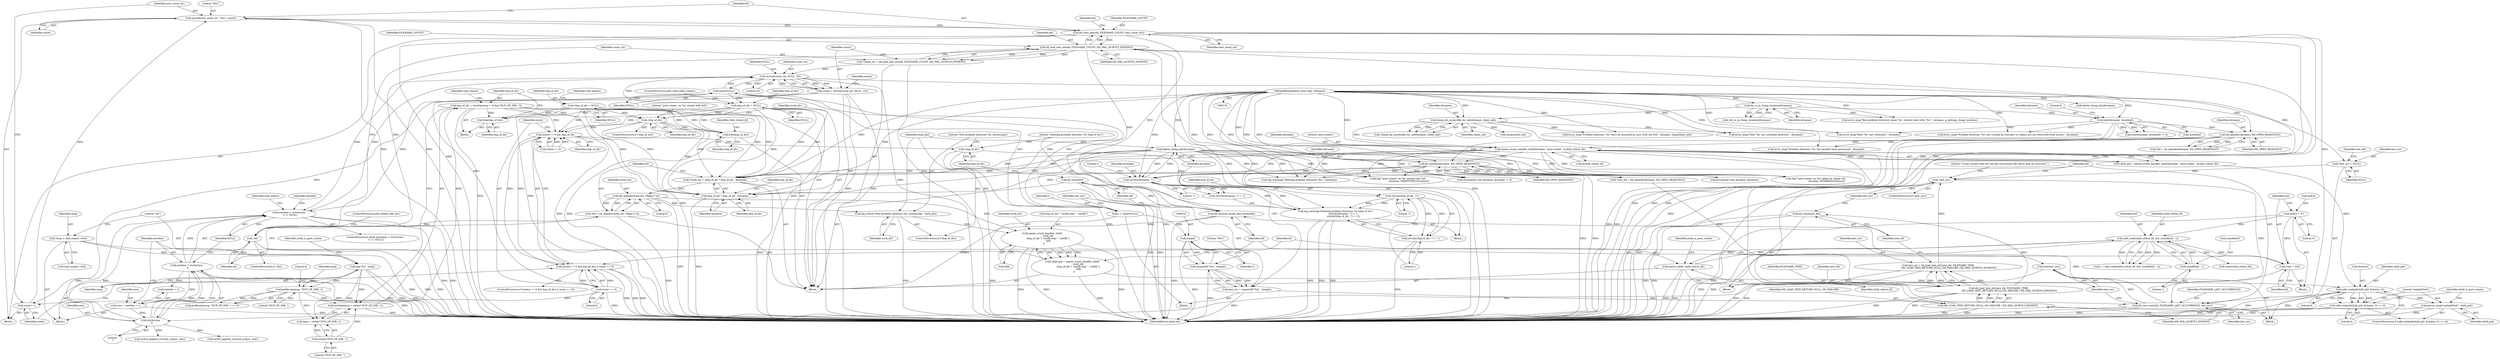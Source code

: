 digraph "0_abrt_8939398b82006ba1fec4ed491339fc075f43fc7c_0@API" {
"1000459" [label="(Call,sprintf(new_count_str, \"%lu\", count))"];
"1000463" [label="(Call,dd_save_text(dd, FILENAME_COUNT, new_count_str))"];
"1000434" [label="(Call,dd_load_text_ext(dd, FILENAME_COUNT, DD_FAIL_QUIETLY_ENOENT))"];
"1000428" [label="(Call,!dd)"];
"1000422" [label="(Call,*dd = dd_opendir(work_dir, /*flags:*/ 0))"];
"1000424" [label="(Call,dd_opendir(work_dir, /*flags:*/ 0))"];
"1000415" [label="(Call,*work_dir = (dup_of_dir ? dup_of_dir : dirname))"];
"1000574" [label="(Call,dup_of_dir = NULL)"];
"1000441" [label="(Call,strtoul(count_str, NULL, 10))"];
"1000432" [label="(Call,*count_str = dd_load_text_ext(dd, FILENAME_COUNT, DD_FAIL_QUIETLY_ENOENT))"];
"1000318" [label="(Call,(newline = strchr(raw, '\n')) != NULL)"];
"1000319" [label="(Call,newline = strchr(raw, '\n'))"];
"1000321" [label="(Call,strchr(raw, '\n'))"];
"1000313" [label="(Call,*raw = buf)"];
"1000295" [label="(Call,safe_read(child_stdout_fd, buf, sizeof(buf) - 1))"];
"1000564" [label="(Call,xmove_fd(fd, child_stdout_fd))"];
"1000307" [label="(Call,buf[r] = '\0')"];
"1000298" [label="(Call,sizeof(buf) - 1)"];
"1000362" [label="(Call,raw = newline + 1)"];
"1000512" [label="(Call,time(NULL))"];
"1000274" [label="(Call,*dup_of_dir = NULL)"];
"1000405" [label="(Call,!dup_of_dir)"];
"1000353" [label="(Call,dup_of_dir = xstrdup(msg + strlen(\"DUP_OF_DIR: \")))"];
"1000355" [label="(Call,xstrdup(msg + strlen(\"DUP_OF_DIR: \")))"];
"1000346" [label="(Call,prefixcmp(msg, \"DUP_OF_DIR: \"))"];
"1000339" [label="(Call,log(\"%s\", msg))"];
"1000334" [label="(Call,*msg = cmd_output->buf)"];
"1000358" [label="(Call,strlen(\"DUP_OF_DIR: \"))"];
"1000268" [label="(Call,spawn_event_handler_child(dirname, \"post-create\", &child_stdout_fd))"];
"1000219" [label="(Call,dd_opendir(dirname, DD_OPEN_READONLY))"];
"1000154" [label="(Call,lstat(dirname, &statbuf))"];
"1000138" [label="(Call,dir_is_in_dump_location(dirname))"];
"1000134" [label="(MethodParameterIn,const char *dirname)"];
"1000242" [label="(Call,dump_dir_accessible_by_uid(dirname, client_uid))"];
"1000479" [label="(Call,dd_opendir(dirname, DD_OPEN_READONLY))"];
"1000551" [label="(Call,delete_dump_dir(dirname))"];
"1000542" [label="(Call,strrchr(dirname, '/'))"];
"1000494" [label="(Call,DD_LOAD_TEXT_RETURN_NULL_ON_FAILURE | DD_FAIL_QUIETLY_ENOENT)"];
"1000459" [label="(Call,sprintf(new_count_str, \"%lu\", count))"];
"1000456" [label="(Call,count++)"];
"1000439" [label="(Call,count = strtoul(count_str, NULL, 10))"];
"1000452" [label="(Call,count == 0)"];
"1000446" [label="(Call,(status != 0 && dup_of_dir) || count == 0)"];
"1000483" [label="(Call,*last_ocr = NULL)"];
"1000504" [label="(Call,!last_ocr)"];
"1000521" [label="(Call,dd_save_text(dd, FILENAME_LAST_OCCURRENCE, last_ocr))"];
"1000525" [label="(Call,free(last_ocr))"];
"1000527" [label="(Call,dd_sanitize_mode_and_owner(dd))"];
"1000529" [label="(Call,dd_close(dd))"];
"1000510" [label="(Call,t = time(NULL))"];
"1000518" [label="(Call,(long)t)"];
"1000516" [label="(Call,xasprintf(\"%lu\", (long)t))"];
"1000514" [label="(Call,last_ocr = xasprintf(\"%lu\", (long)t))"];
"1000351" [label="(Call,free(dup_of_dir))"];
"1000534" [label="(Call,log_notice(\"New problem directory %s, processing\", work_dir))"];
"1000556" [label="(Call,spawn_event_handler_child(\n                work_dir,\n                (dup_of_dir ? \"notify-dup\" : \"notify\"),\n                &fd\n    ))"];
"1000554" [label="(Call,child_pid = spawn_event_handler_child(\n                work_dir,\n                (dup_of_dir ? \"notify-dup\" : \"notify\"),\n                &fd\n    ))"];
"1000376" [label="(Call,safe_waitpid(child_pid, &status, 0))"];
"1000375" [label="(Call,safe_waitpid(child_pid, &status, 0) <= 0)"];
"1000382" [label="(Call,perror_msg(\"waitpid(%d)\", child_pid))"];
"1000417" [label="(Call,dup_of_dir ? dup_of_dir : dirname)"];
"1000447" [label="(Call,status != 0 && dup_of_dir)"];
"1000532" [label="(Call,!dup_of_dir)"];
"1000547" [label="(Call,strrchr(dup_of_dir, '/'))"];
"1000539" [label="(Call,log_warning(\"Deleting problem directory %s (dup of %s)\",\n                    strrchr(dirname, '/') + 1,\n                    strrchr(dup_of_dir, '/') + 1))"];
"1000546" [label="(Call,strrchr(dup_of_dir, '/') + 1)"];
"1000587" [label="(Call,free(dup_of_dir))"];
"1000491" [label="(Call,dd_load_text_ext(new_dd, FILENAME_TIME,\n                            DD_LOAD_TEXT_RETURN_NULL_ON_FAILURE | DD_FAIL_QUIETLY_ENOENT))"];
"1000489" [label="(Call,last_ocr = dd_load_text_ext(new_dd, FILENAME_TIME,\n                            DD_LOAD_TEXT_RETURN_NULL_ON_FAILURE | DD_FAIL_QUIETLY_ENOENT))"];
"1000497" [label="(Call,dd_close(new_dd))"];
"1000440" [label="(Identifier,count)"];
"1000429" [label="(Identifier,dd)"];
"1000471" [label="(Identifier,dd)"];
"1000445" [label="(ControlStructure,if ((status != 0 && dup_of_dir) || count == 0))"];
"1000347" [label="(Identifier,msg)"];
"1000437" [label="(Identifier,DD_FAIL_QUIETLY_ENOENT)"];
"1000447" [label="(Call,status != 0 && dup_of_dir)"];
"1000349" [label="(Literal,0)"];
"1000323" [label="(Literal,'\n')"];
"1000514" [label="(Call,last_ocr = xasprintf(\"%lu\", (long)t))"];
"1000311" [label="(Literal,'\0')"];
"1000558" [label="(Call,dup_of_dir ? \"notify-dup\" : \"notify\")"];
"1000419" [label="(Identifier,dup_of_dir)"];
"1000564" [label="(Call,xmove_fd(fd, child_stdout_fd))"];
"1000495" [label="(Identifier,DD_LOAD_TEXT_RETURN_NULL_ON_FAILURE)"];
"1000452" [label="(Call,count == 0)"];
"1000435" [label="(Identifier,dd)"];
"1000530" [label="(Identifier,dd)"];
"1000531" [label="(ControlStructure,if (!dup_of_dir))"];
"1000464" [label="(Identifier,dd)"];
"1000510" [label="(Call,t = time(NULL))"];
"1000155" [label="(Identifier,dirname)"];
"1000550" [label="(Literal,1)"];
"1000417" [label="(Call,dup_of_dir ? dup_of_dir : dirname)"];
"1000453" [label="(Identifier,count)"];
"1000577" [label="(ControlStructure,goto read_child_output;)"];
"1000295" [label="(Call,safe_read(child_stdout_fd, buf, sizeof(buf) - 1))"];
"1000404" [label="(ControlStructure,if (!dup_of_dir))"];
"1000513" [label="(Identifier,NULL)"];
"1000354" [label="(Identifier,dup_of_dir)"];
"1000138" [label="(Call,dir_is_in_dump_location(dirname))"];
"1000423" [label="(Identifier,dd)"];
"1000442" [label="(Identifier,count_str)"];
"1000590" [label="(Identifier,child_stdout_fd)"];
"1000271" [label="(Call,&child_stdout_fd)"];
"1000433" [label="(Identifier,count_str)"];
"1000528" [label="(Identifier,dd)"];
"1000351" [label="(Call,free(dup_of_dir))"];
"1000444" [label="(Literal,10)"];
"1000336" [label="(Call,cmd_output->buf)"];
"1000335" [label="(Identifier,msg)"];
"1000533" [label="(Identifier,dup_of_dir)"];
"1000588" [label="(Identifier,dup_of_dir)"];
"1000221" [label="(Identifier,DD_OPEN_READONLY)"];
"1000296" [label="(Identifier,child_stdout_fd)"];
"1000489" [label="(Call,last_ocr = dd_load_text_ext(new_dd, FILENAME_TIME,\n                            DD_LOAD_TEXT_RETURN_NULL_ON_FAILURE | DD_FAIL_QUIETLY_ENOENT))"];
"1000522" [label="(Identifier,dd)"];
"1000529" [label="(Call,dd_close(dd))"];
"1000593" [label="(MethodReturn,static int)"];
"1000345" [label="(Call,prefixcmp(msg, \"DUP_OF_DIR: \") == 0)"];
"1000565" [label="(Identifier,fd)"];
"1000268" [label="(Call,spawn_event_handler_child(dirname, \"post-create\", &child_stdout_fd))"];
"1000383" [label="(Literal,\"waitpid(%d)\")"];
"1000363" [label="(Identifier,raw)"];
"1000353" [label="(Call,dup_of_dir = xstrdup(msg + strlen(\"DUP_OF_DIR: \")))"];
"1000462" [label="(Identifier,count)"];
"1000524" [label="(Identifier,last_ocr)"];
"1000574" [label="(Call,dup_of_dir = NULL)"];
"1000543" [label="(Identifier,dirname)"];
"1000339" [label="(Call,log(\"%s\", msg))"];
"1000217" [label="(Call,*dd = dd_opendir(dirname, DD_OPEN_READONLY))"];
"1000477" [label="(Call,*new_dd = dd_opendir(dirname, DD_OPEN_READONLY))"];
"1000475" [label="(Block,)"];
"1000532" [label="(Call,!dup_of_dir)"];
"1000546" [label="(Call,strrchr(dup_of_dir, '/') + 1)"];
"1000493" [label="(Identifier,FILENAME_TIME)"];
"1000430" [label="(ControlStructure,goto delete_bad_dir;)"];
"1000575" [label="(Identifier,dup_of_dir)"];
"1000314" [label="(Identifier,raw)"];
"1000153" [label="(Call,lstat(dirname, &statbuf) != 0)"];
"1000548" [label="(Identifier,dup_of_dir)"];
"1000330" [label="(Call,strbuf_append_str(cmd_output, raw))"];
"1000425" [label="(Identifier,work_dir)"];
"1000211" [label="(Call,error_msg(\"Problem directory '%s' isn't owned by root:abrt or others are not restricted from access\", dirname))"];
"1000460" [label="(Identifier,new_count_str)"];
"1000378" [label="(Call,&status)"];
"1000299" [label="(Call,sizeof(buf))"];
"1000135" [label="(Block,)"];
"1000505" [label="(Identifier,last_ocr)"];
"1000525" [label="(Call,free(last_ocr))"];
"1000355" [label="(Call,xstrdup(msg + strlen(\"DUP_OF_DIR: \")))"];
"1000427" [label="(ControlStructure,if (!dd))"];
"1000555" [label="(Identifier,child_pid)"];
"1000468" [label="(Call,strcmp(dd->dd_dirname, dirname) != 0)"];
"1000521" [label="(Call,dd_save_text(dd, FILENAME_LAST_OCCURRENCE, last_ocr))"];
"1000520" [label="(Identifier,t)"];
"1000556" [label="(Call,spawn_event_handler_child(\n                work_dir,\n                (dup_of_dir ? \"notify-dup\" : \"notify\"),\n                &fd\n    ))"];
"1000328" [label="(Identifier,newline)"];
"1000251" [label="(Call,error_msg(\"Path '%s' isn't problem directory\", dirname))"];
"1000382" [label="(Call,perror_msg(\"waitpid(%d)\", child_pid))"];
"1000307" [label="(Call,buf[r] = '\0')"];
"1000448" [label="(Call,status != 0)"];
"1000568" [label="(Identifier,child_is_post_create)"];
"1000516" [label="(Call,xasprintf(\"%lu\", (long)t))"];
"1000527" [label="(Call,dd_sanitize_mode_and_owner(dd))"];
"1000298" [label="(Call,sizeof(buf) - 1)"];
"1000243" [label="(Identifier,dirname)"];
"1000538" [label="(Block,)"];
"1000242" [label="(Call,dump_dir_accessible_by_uid(dirname, client_uid))"];
"1000409" [label="(Literal,\"'post-create' on '%s' exited with %d\")"];
"1000547" [label="(Call,strrchr(dup_of_dir, '/'))"];
"1000334" [label="(Call,*msg = cmd_output->buf)"];
"1000158" [label="(Literal,0)"];
"1000545" [label="(Literal,1)"];
"1000526" [label="(Identifier,last_ocr)"];
"1000348" [label="(Literal,\"DUP_OF_DIR: \")"];
"1000137" [label="(Call,!dir_is_in_dump_location(dirname))"];
"1000317" [label="(ControlStructure,while ((newline = strchr(raw, '\n')) != NULL))"];
"1000485" [label="(Identifier,NULL)"];
"1000469" [label="(Call,strcmp(dd->dd_dirname, dirname))"];
"1000301" [label="(Literal,1)"];
"1000490" [label="(Identifier,last_ocr)"];
"1000364" [label="(Call,newline + 1)"];
"1000557" [label="(Identifier,work_dir)"];
"1000368" [label="(Identifier,cmd_output)"];
"1000362" [label="(Call,raw = newline + 1)"];
"1000165" [label="(Call,error_msg(\"Path '%s' isn't directory\", dirname))"];
"1000496" [label="(Identifier,DD_FAIL_QUIETLY_ENOENT)"];
"1000483" [label="(Call,*last_ocr = NULL)"];
"1000536" [label="(Identifier,work_dir)"];
"1000367" [label="(Call,strbuf_append_str(cmd_output, raw))"];
"1000398" [label="(Call,log(\"'post-create' on '%s' killed by signal %d\",\n                            dirname, WTERMSIG(status)))"];
"1000377" [label="(Identifier,child_pid)"];
"1000270" [label="(Literal,\"post-create\")"];
"1000540" [label="(Literal,\"Deleting problem directory %s (dup of %s)\")"];
"1000492" [label="(Identifier,new_dd)"];
"1000134" [label="(MethodParameterIn,const char *dirname)"];
"1000535" [label="(Literal,\"New problem directory %s, processing\")"];
"1000512" [label="(Call,time(NULL))"];
"1000465" [label="(Identifier,FILENAME_COUNT)"];
"1000497" [label="(Call,dd_close(new_dd))"];
"1000244" [label="(Identifier,client_uid)"];
"1000375" [label="(Call,safe_waitpid(child_pid, &status, 0) <= 0)"];
"1000376" [label="(Call,safe_waitpid(child_pid, &status, 0))"];
"1000589" [label="(Call,close(child_stdout_fd))"];
"1000420" [label="(Identifier,dirname)"];
"1000498" [label="(Identifier,new_dd)"];
"1000484" [label="(Identifier,last_ocr)"];
"1000219" [label="(Call,dd_opendir(dirname, DD_OPEN_READONLY))"];
"1000293" [label="(Call,r = safe_read(child_stdout_fd, buf, sizeof(buf) - 1))"];
"1000549" [label="(Literal,'/')"];
"1000504" [label="(Call,!last_ocr)"];
"1000506" [label="(Block,)"];
"1000454" [label="(Literal,0)"];
"1000387" [label="(Identifier,child_is_post_create)"];
"1000256" [label="(Call,error_msg(\"Problem directory '%s' can't be accessed by user with uid %ld\", dirname, (long)client_uid))"];
"1000259" [label="(Call,(long)client_uid)"];
"1000384" [label="(Identifier,child_pid)"];
"1000141" [label="(Call,error_msg(\"Bad problem directory name '%s', should start with: '%s'\", dirname, g_settings_dump_location))"];
"1000318" [label="(Call,(newline = strchr(raw, '\n')) != NULL)"];
"1000241" [label="(Call,!dump_dir_accessible_by_uid(dirname, client_uid))"];
"1000279" [label="(Identifier,cmd_output)"];
"1000461" [label="(Literal,\"%lu\")"];
"1000415" [label="(Call,*work_dir = (dup_of_dir ? dup_of_dir : dirname))"];
"1000443" [label="(Identifier,NULL)"];
"1000321" [label="(Call,strchr(raw, '\n'))"];
"1000220" [label="(Identifier,dirname)"];
"1000582" [label="(Call,delete_dump_dir(dirname))"];
"1000322" [label="(Identifier,raw)"];
"1000539" [label="(Call,log_warning(\"Deleting problem directory %s (dup of %s)\",\n                    strrchr(dirname, '/') + 1,\n                    strrchr(dup_of_dir, '/') + 1))"];
"1000446" [label="(Call,(status != 0 && dup_of_dir) || count == 0)"];
"1000234" [label="(Call,error_msg(\"Problem directory '%s' has already been processed\", dirname))"];
"1000491" [label="(Call,dd_load_text_ext(new_dd, FILENAME_TIME,\n                            DD_LOAD_TEXT_RETURN_NULL_ON_FAILURE | DD_FAIL_QUIETLY_ENOENT))"];
"1000479" [label="(Call,dd_opendir(dirname, DD_OPEN_READONLY))"];
"1000463" [label="(Call,dd_save_text(dd, FILENAME_COUNT, new_count_str))"];
"1000313" [label="(Call,*raw = buf)"];
"1000408" [label="(Call,log(\"'post-create' on '%s' exited with %d\",\n                            dirname, WEXITSTATUS(status)))"];
"1000315" [label="(Identifier,buf)"];
"1000325" [label="(Block,)"];
"1000416" [label="(Identifier,work_dir)"];
"1000487" [label="(Identifier,new_dd)"];
"1000508" [label="(Literal,\"Using current time for the last occurrence file which may be incorrect.\")"];
"1000405" [label="(Call,!dup_of_dir)"];
"1000426" [label="(Literal,0)"];
"1000441" [label="(Call,strtoul(count_str, NULL, 10))"];
"1000523" [label="(Identifier,FILENAME_LAST_OCCURRENCE)"];
"1000287" [label="(Block,)"];
"1000466" [label="(Identifier,new_count_str)"];
"1000436" [label="(Identifier,FILENAME_COUNT)"];
"1000324" [label="(Identifier,NULL)"];
"1000380" [label="(Literal,0)"];
"1000308" [label="(Call,buf[r])"];
"1000451" [label="(Identifier,dup_of_dir)"];
"1000449" [label="(Identifier,status)"];
"1000269" [label="(Identifier,dirname)"];
"1000381" [label="(Literal,0)"];
"1000358" [label="(Call,strlen(\"DUP_OF_DIR: \"))"];
"1000356" [label="(Call,msg + strlen(\"DUP_OF_DIR: \"))"];
"1000432" [label="(Call,*count_str = dd_load_text_ext(dd, FILENAME_COUNT, DD_FAIL_QUIETLY_ENOENT))"];
"1000374" [label="(ControlStructure,if (safe_waitpid(child_pid, &status, 0) <= 0))"];
"1000276" [label="(Identifier,NULL)"];
"1000406" [label="(Identifier,dup_of_dir)"];
"1000459" [label="(Call,sprintf(new_count_str, \"%lu\", count))"];
"1000554" [label="(Call,child_pid = spawn_event_handler_child(\n                work_dir,\n                (dup_of_dir ? \"notify-dup\" : \"notify\"),\n                &fd\n    ))"];
"1000517" [label="(Literal,\"%lu\")"];
"1000541" [label="(Call,strrchr(dirname, '/') + 1)"];
"1000552" [label="(Identifier,dirname)"];
"1000274" [label="(Call,*dup_of_dir = NULL)"];
"1000480" [label="(Identifier,dirname)"];
"1000428" [label="(Call,!dd)"];
"1000542" [label="(Call,strrchr(dirname, '/'))"];
"1000154" [label="(Call,lstat(dirname, &statbuf))"];
"1000503" [label="(ControlStructure,if (!last_ocr))"];
"1000456" [label="(Call,count++)"];
"1000418" [label="(Identifier,dup_of_dir)"];
"1000455" [label="(Block,)"];
"1000515" [label="(Identifier,last_ocr)"];
"1000481" [label="(Identifier,DD_OPEN_READONLY)"];
"1000439" [label="(Call,count = strtoul(count_str, NULL, 10))"];
"1000341" [label="(Identifier,msg)"];
"1000340" [label="(Literal,\"%s\")"];
"1000518" [label="(Call,(long)t)"];
"1000350" [label="(Block,)"];
"1000457" [label="(Identifier,count)"];
"1000266" [label="(Call,child_pid = spawn_event_handler_child(dirname, \"post-create\", &child_stdout_fd))"];
"1000297" [label="(Identifier,buf)"];
"1000424" [label="(Call,dd_opendir(work_dir, /*flags:*/ 0))"];
"1000139" [label="(Identifier,dirname)"];
"1000534" [label="(Call,log_notice(\"New problem directory %s, processing\", work_dir))"];
"1000359" [label="(Literal,\"DUP_OF_DIR: \")"];
"1000576" [label="(Identifier,NULL)"];
"1000551" [label="(Call,delete_dump_dir(dirname))"];
"1000488" [label="(Block,)"];
"1000511" [label="(Identifier,t)"];
"1000422" [label="(Call,*dd = dd_opendir(work_dir, /*flags:*/ 0))"];
"1000319" [label="(Call,newline = strchr(raw, '\n'))"];
"1000352" [label="(Identifier,dup_of_dir)"];
"1000346" [label="(Call,prefixcmp(msg, \"DUP_OF_DIR: \"))"];
"1000494" [label="(Call,DD_LOAD_TEXT_RETURN_NULL_ON_FAILURE | DD_FAIL_QUIETLY_ENOENT)"];
"1000275" [label="(Identifier,dup_of_dir)"];
"1000361" [label="(Identifier,cmd_output)"];
"1000562" [label="(Call,&fd)"];
"1000566" [label="(Identifier,child_stdout_fd)"];
"1000587" [label="(Call,free(dup_of_dir))"];
"1000434" [label="(Call,dd_load_text_ext(dd, FILENAME_COUNT, DD_FAIL_QUIETLY_ENOENT))"];
"1000344" [label="(Identifier,child_is_post_create)"];
"1000320" [label="(Identifier,newline)"];
"1000156" [label="(Call,&statbuf)"];
"1000544" [label="(Literal,'/')"];
"1000579" [label="(Call,log_warning(\"Deleting problem directory '%s'\", dirname))"];
"1000459" -> "1000455"  [label="AST: "];
"1000459" -> "1000462"  [label="CFG: "];
"1000460" -> "1000459"  [label="AST: "];
"1000461" -> "1000459"  [label="AST: "];
"1000462" -> "1000459"  [label="AST: "];
"1000464" -> "1000459"  [label="CFG: "];
"1000459" -> "1000593"  [label="DDG: "];
"1000459" -> "1000593"  [label="DDG: "];
"1000463" -> "1000459"  [label="DDG: "];
"1000456" -> "1000459"  [label="DDG: "];
"1000459" -> "1000463"  [label="DDG: "];
"1000463" -> "1000455"  [label="AST: "];
"1000463" -> "1000466"  [label="CFG: "];
"1000464" -> "1000463"  [label="AST: "];
"1000465" -> "1000463"  [label="AST: "];
"1000466" -> "1000463"  [label="AST: "];
"1000471" -> "1000463"  [label="CFG: "];
"1000463" -> "1000593"  [label="DDG: "];
"1000463" -> "1000593"  [label="DDG: "];
"1000463" -> "1000593"  [label="DDG: "];
"1000463" -> "1000434"  [label="DDG: "];
"1000434" -> "1000463"  [label="DDG: "];
"1000434" -> "1000463"  [label="DDG: "];
"1000463" -> "1000521"  [label="DDG: "];
"1000463" -> "1000527"  [label="DDG: "];
"1000434" -> "1000432"  [label="AST: "];
"1000434" -> "1000437"  [label="CFG: "];
"1000435" -> "1000434"  [label="AST: "];
"1000436" -> "1000434"  [label="AST: "];
"1000437" -> "1000434"  [label="AST: "];
"1000432" -> "1000434"  [label="CFG: "];
"1000434" -> "1000593"  [label="DDG: "];
"1000434" -> "1000593"  [label="DDG: "];
"1000434" -> "1000432"  [label="DDG: "];
"1000434" -> "1000432"  [label="DDG: "];
"1000434" -> "1000432"  [label="DDG: "];
"1000428" -> "1000434"  [label="DDG: "];
"1000494" -> "1000434"  [label="DDG: "];
"1000434" -> "1000494"  [label="DDG: "];
"1000434" -> "1000527"  [label="DDG: "];
"1000428" -> "1000427"  [label="AST: "];
"1000428" -> "1000429"  [label="CFG: "];
"1000429" -> "1000428"  [label="AST: "];
"1000430" -> "1000428"  [label="CFG: "];
"1000433" -> "1000428"  [label="CFG: "];
"1000428" -> "1000593"  [label="DDG: "];
"1000428" -> "1000593"  [label="DDG: "];
"1000422" -> "1000428"  [label="DDG: "];
"1000422" -> "1000135"  [label="AST: "];
"1000422" -> "1000424"  [label="CFG: "];
"1000423" -> "1000422"  [label="AST: "];
"1000424" -> "1000422"  [label="AST: "];
"1000429" -> "1000422"  [label="CFG: "];
"1000422" -> "1000593"  [label="DDG: "];
"1000424" -> "1000422"  [label="DDG: "];
"1000424" -> "1000422"  [label="DDG: "];
"1000424" -> "1000426"  [label="CFG: "];
"1000425" -> "1000424"  [label="AST: "];
"1000426" -> "1000424"  [label="AST: "];
"1000424" -> "1000593"  [label="DDG: "];
"1000415" -> "1000424"  [label="DDG: "];
"1000424" -> "1000534"  [label="DDG: "];
"1000424" -> "1000556"  [label="DDG: "];
"1000415" -> "1000135"  [label="AST: "];
"1000415" -> "1000417"  [label="CFG: "];
"1000416" -> "1000415"  [label="AST: "];
"1000417" -> "1000415"  [label="AST: "];
"1000423" -> "1000415"  [label="CFG: "];
"1000415" -> "1000593"  [label="DDG: "];
"1000574" -> "1000415"  [label="DDG: "];
"1000274" -> "1000415"  [label="DDG: "];
"1000405" -> "1000415"  [label="DDG: "];
"1000353" -> "1000415"  [label="DDG: "];
"1000268" -> "1000415"  [label="DDG: "];
"1000479" -> "1000415"  [label="DDG: "];
"1000551" -> "1000415"  [label="DDG: "];
"1000134" -> "1000415"  [label="DDG: "];
"1000574" -> "1000135"  [label="AST: "];
"1000574" -> "1000576"  [label="CFG: "];
"1000575" -> "1000574"  [label="AST: "];
"1000576" -> "1000574"  [label="AST: "];
"1000577" -> "1000574"  [label="CFG: "];
"1000574" -> "1000593"  [label="DDG: "];
"1000574" -> "1000351"  [label="DDG: "];
"1000574" -> "1000405"  [label="DDG: "];
"1000574" -> "1000417"  [label="DDG: "];
"1000574" -> "1000447"  [label="DDG: "];
"1000441" -> "1000574"  [label="DDG: "];
"1000512" -> "1000574"  [label="DDG: "];
"1000574" -> "1000587"  [label="DDG: "];
"1000441" -> "1000439"  [label="AST: "];
"1000441" -> "1000444"  [label="CFG: "];
"1000442" -> "1000441"  [label="AST: "];
"1000443" -> "1000441"  [label="AST: "];
"1000444" -> "1000441"  [label="AST: "];
"1000439" -> "1000441"  [label="CFG: "];
"1000441" -> "1000593"  [label="DDG: "];
"1000441" -> "1000318"  [label="DDG: "];
"1000441" -> "1000439"  [label="DDG: "];
"1000441" -> "1000439"  [label="DDG: "];
"1000441" -> "1000439"  [label="DDG: "];
"1000432" -> "1000441"  [label="DDG: "];
"1000318" -> "1000441"  [label="DDG: "];
"1000512" -> "1000441"  [label="DDG: "];
"1000441" -> "1000483"  [label="DDG: "];
"1000441" -> "1000512"  [label="DDG: "];
"1000432" -> "1000135"  [label="AST: "];
"1000433" -> "1000432"  [label="AST: "];
"1000440" -> "1000432"  [label="CFG: "];
"1000432" -> "1000593"  [label="DDG: "];
"1000318" -> "1000317"  [label="AST: "];
"1000318" -> "1000324"  [label="CFG: "];
"1000319" -> "1000318"  [label="AST: "];
"1000324" -> "1000318"  [label="AST: "];
"1000328" -> "1000318"  [label="CFG: "];
"1000368" -> "1000318"  [label="CFG: "];
"1000318" -> "1000593"  [label="DDG: "];
"1000318" -> "1000593"  [label="DDG: "];
"1000319" -> "1000318"  [label="DDG: "];
"1000321" -> "1000318"  [label="DDG: "];
"1000321" -> "1000318"  [label="DDG: "];
"1000512" -> "1000318"  [label="DDG: "];
"1000319" -> "1000321"  [label="CFG: "];
"1000320" -> "1000319"  [label="AST: "];
"1000321" -> "1000319"  [label="AST: "];
"1000324" -> "1000319"  [label="CFG: "];
"1000319" -> "1000593"  [label="DDG: "];
"1000319" -> "1000593"  [label="DDG: "];
"1000321" -> "1000319"  [label="DDG: "];
"1000321" -> "1000319"  [label="DDG: "];
"1000319" -> "1000362"  [label="DDG: "];
"1000319" -> "1000364"  [label="DDG: "];
"1000321" -> "1000323"  [label="CFG: "];
"1000322" -> "1000321"  [label="AST: "];
"1000323" -> "1000321"  [label="AST: "];
"1000313" -> "1000321"  [label="DDG: "];
"1000362" -> "1000321"  [label="DDG: "];
"1000321" -> "1000330"  [label="DDG: "];
"1000321" -> "1000367"  [label="DDG: "];
"1000313" -> "1000287"  [label="AST: "];
"1000313" -> "1000315"  [label="CFG: "];
"1000314" -> "1000313"  [label="AST: "];
"1000315" -> "1000313"  [label="AST: "];
"1000320" -> "1000313"  [label="CFG: "];
"1000295" -> "1000313"  [label="DDG: "];
"1000307" -> "1000313"  [label="DDG: "];
"1000295" -> "1000293"  [label="AST: "];
"1000295" -> "1000298"  [label="CFG: "];
"1000296" -> "1000295"  [label="AST: "];
"1000297" -> "1000295"  [label="AST: "];
"1000298" -> "1000295"  [label="AST: "];
"1000293" -> "1000295"  [label="CFG: "];
"1000295" -> "1000593"  [label="DDG: "];
"1000295" -> "1000593"  [label="DDG: "];
"1000295" -> "1000293"  [label="DDG: "];
"1000295" -> "1000293"  [label="DDG: "];
"1000295" -> "1000293"  [label="DDG: "];
"1000564" -> "1000295"  [label="DDG: "];
"1000307" -> "1000295"  [label="DDG: "];
"1000298" -> "1000295"  [label="DDG: "];
"1000295" -> "1000564"  [label="DDG: "];
"1000295" -> "1000589"  [label="DDG: "];
"1000564" -> "1000135"  [label="AST: "];
"1000564" -> "1000566"  [label="CFG: "];
"1000565" -> "1000564"  [label="AST: "];
"1000566" -> "1000564"  [label="AST: "];
"1000568" -> "1000564"  [label="CFG: "];
"1000564" -> "1000593"  [label="DDG: "];
"1000564" -> "1000593"  [label="DDG: "];
"1000307" -> "1000287"  [label="AST: "];
"1000307" -> "1000311"  [label="CFG: "];
"1000308" -> "1000307"  [label="AST: "];
"1000311" -> "1000307"  [label="AST: "];
"1000314" -> "1000307"  [label="CFG: "];
"1000307" -> "1000593"  [label="DDG: "];
"1000298" -> "1000301"  [label="CFG: "];
"1000299" -> "1000298"  [label="AST: "];
"1000301" -> "1000298"  [label="AST: "];
"1000362" -> "1000325"  [label="AST: "];
"1000362" -> "1000364"  [label="CFG: "];
"1000363" -> "1000362"  [label="AST: "];
"1000364" -> "1000362"  [label="AST: "];
"1000320" -> "1000362"  [label="CFG: "];
"1000362" -> "1000593"  [label="DDG: "];
"1000512" -> "1000510"  [label="AST: "];
"1000512" -> "1000513"  [label="CFG: "];
"1000513" -> "1000512"  [label="AST: "];
"1000510" -> "1000512"  [label="CFG: "];
"1000512" -> "1000510"  [label="DDG: "];
"1000274" -> "1000135"  [label="AST: "];
"1000274" -> "1000276"  [label="CFG: "];
"1000275" -> "1000274"  [label="AST: "];
"1000276" -> "1000274"  [label="AST: "];
"1000279" -> "1000274"  [label="CFG: "];
"1000274" -> "1000593"  [label="DDG: "];
"1000274" -> "1000351"  [label="DDG: "];
"1000274" -> "1000405"  [label="DDG: "];
"1000274" -> "1000417"  [label="DDG: "];
"1000274" -> "1000447"  [label="DDG: "];
"1000274" -> "1000587"  [label="DDG: "];
"1000405" -> "1000404"  [label="AST: "];
"1000405" -> "1000406"  [label="CFG: "];
"1000406" -> "1000405"  [label="AST: "];
"1000409" -> "1000405"  [label="CFG: "];
"1000416" -> "1000405"  [label="CFG: "];
"1000405" -> "1000593"  [label="DDG: "];
"1000353" -> "1000405"  [label="DDG: "];
"1000405" -> "1000417"  [label="DDG: "];
"1000405" -> "1000447"  [label="DDG: "];
"1000405" -> "1000587"  [label="DDG: "];
"1000353" -> "1000350"  [label="AST: "];
"1000353" -> "1000355"  [label="CFG: "];
"1000354" -> "1000353"  [label="AST: "];
"1000355" -> "1000353"  [label="AST: "];
"1000361" -> "1000353"  [label="CFG: "];
"1000353" -> "1000593"  [label="DDG: "];
"1000353" -> "1000351"  [label="DDG: "];
"1000355" -> "1000353"  [label="DDG: "];
"1000353" -> "1000417"  [label="DDG: "];
"1000353" -> "1000447"  [label="DDG: "];
"1000353" -> "1000587"  [label="DDG: "];
"1000355" -> "1000356"  [label="CFG: "];
"1000356" -> "1000355"  [label="AST: "];
"1000355" -> "1000593"  [label="DDG: "];
"1000346" -> "1000355"  [label="DDG: "];
"1000339" -> "1000355"  [label="DDG: "];
"1000358" -> "1000355"  [label="DDG: "];
"1000346" -> "1000345"  [label="AST: "];
"1000346" -> "1000348"  [label="CFG: "];
"1000347" -> "1000346"  [label="AST: "];
"1000348" -> "1000346"  [label="AST: "];
"1000349" -> "1000346"  [label="CFG: "];
"1000346" -> "1000593"  [label="DDG: "];
"1000346" -> "1000345"  [label="DDG: "];
"1000346" -> "1000345"  [label="DDG: "];
"1000339" -> "1000346"  [label="DDG: "];
"1000346" -> "1000356"  [label="DDG: "];
"1000339" -> "1000325"  [label="AST: "];
"1000339" -> "1000341"  [label="CFG: "];
"1000340" -> "1000339"  [label="AST: "];
"1000341" -> "1000339"  [label="AST: "];
"1000344" -> "1000339"  [label="CFG: "];
"1000339" -> "1000593"  [label="DDG: "];
"1000339" -> "1000593"  [label="DDG: "];
"1000334" -> "1000339"  [label="DDG: "];
"1000339" -> "1000356"  [label="DDG: "];
"1000334" -> "1000325"  [label="AST: "];
"1000334" -> "1000336"  [label="CFG: "];
"1000335" -> "1000334"  [label="AST: "];
"1000336" -> "1000334"  [label="AST: "];
"1000340" -> "1000334"  [label="CFG: "];
"1000334" -> "1000593"  [label="DDG: "];
"1000358" -> "1000356"  [label="AST: "];
"1000358" -> "1000359"  [label="CFG: "];
"1000359" -> "1000358"  [label="AST: "];
"1000356" -> "1000358"  [label="CFG: "];
"1000358" -> "1000356"  [label="DDG: "];
"1000268" -> "1000266"  [label="AST: "];
"1000268" -> "1000271"  [label="CFG: "];
"1000269" -> "1000268"  [label="AST: "];
"1000270" -> "1000268"  [label="AST: "];
"1000271" -> "1000268"  [label="AST: "];
"1000266" -> "1000268"  [label="CFG: "];
"1000268" -> "1000593"  [label="DDG: "];
"1000268" -> "1000593"  [label="DDG: "];
"1000268" -> "1000266"  [label="DDG: "];
"1000268" -> "1000266"  [label="DDG: "];
"1000268" -> "1000266"  [label="DDG: "];
"1000219" -> "1000268"  [label="DDG: "];
"1000242" -> "1000268"  [label="DDG: "];
"1000134" -> "1000268"  [label="DDG: "];
"1000268" -> "1000398"  [label="DDG: "];
"1000268" -> "1000408"  [label="DDG: "];
"1000268" -> "1000417"  [label="DDG: "];
"1000268" -> "1000468"  [label="DDG: "];
"1000268" -> "1000469"  [label="DDG: "];
"1000268" -> "1000479"  [label="DDG: "];
"1000268" -> "1000542"  [label="DDG: "];
"1000268" -> "1000579"  [label="DDG: "];
"1000219" -> "1000217"  [label="AST: "];
"1000219" -> "1000221"  [label="CFG: "];
"1000220" -> "1000219"  [label="AST: "];
"1000221" -> "1000219"  [label="AST: "];
"1000217" -> "1000219"  [label="CFG: "];
"1000219" -> "1000593"  [label="DDG: "];
"1000219" -> "1000217"  [label="DDG: "];
"1000219" -> "1000217"  [label="DDG: "];
"1000154" -> "1000219"  [label="DDG: "];
"1000134" -> "1000219"  [label="DDG: "];
"1000219" -> "1000234"  [label="DDG: "];
"1000219" -> "1000479"  [label="DDG: "];
"1000154" -> "1000153"  [label="AST: "];
"1000154" -> "1000156"  [label="CFG: "];
"1000155" -> "1000154"  [label="AST: "];
"1000156" -> "1000154"  [label="AST: "];
"1000158" -> "1000154"  [label="CFG: "];
"1000154" -> "1000593"  [label="DDG: "];
"1000154" -> "1000593"  [label="DDG: "];
"1000154" -> "1000153"  [label="DDG: "];
"1000154" -> "1000153"  [label="DDG: "];
"1000138" -> "1000154"  [label="DDG: "];
"1000134" -> "1000154"  [label="DDG: "];
"1000154" -> "1000165"  [label="DDG: "];
"1000154" -> "1000211"  [label="DDG: "];
"1000138" -> "1000137"  [label="AST: "];
"1000138" -> "1000139"  [label="CFG: "];
"1000139" -> "1000138"  [label="AST: "];
"1000137" -> "1000138"  [label="CFG: "];
"1000138" -> "1000137"  [label="DDG: "];
"1000134" -> "1000138"  [label="DDG: "];
"1000138" -> "1000141"  [label="DDG: "];
"1000138" -> "1000242"  [label="DDG: "];
"1000134" -> "1000133"  [label="AST: "];
"1000134" -> "1000593"  [label="DDG: "];
"1000134" -> "1000141"  [label="DDG: "];
"1000134" -> "1000165"  [label="DDG: "];
"1000134" -> "1000211"  [label="DDG: "];
"1000134" -> "1000234"  [label="DDG: "];
"1000134" -> "1000242"  [label="DDG: "];
"1000134" -> "1000251"  [label="DDG: "];
"1000134" -> "1000256"  [label="DDG: "];
"1000134" -> "1000398"  [label="DDG: "];
"1000134" -> "1000408"  [label="DDG: "];
"1000134" -> "1000417"  [label="DDG: "];
"1000134" -> "1000468"  [label="DDG: "];
"1000134" -> "1000469"  [label="DDG: "];
"1000134" -> "1000479"  [label="DDG: "];
"1000134" -> "1000542"  [label="DDG: "];
"1000134" -> "1000551"  [label="DDG: "];
"1000134" -> "1000579"  [label="DDG: "];
"1000134" -> "1000582"  [label="DDG: "];
"1000242" -> "1000241"  [label="AST: "];
"1000242" -> "1000244"  [label="CFG: "];
"1000243" -> "1000242"  [label="AST: "];
"1000244" -> "1000242"  [label="AST: "];
"1000241" -> "1000242"  [label="CFG: "];
"1000242" -> "1000593"  [label="DDG: "];
"1000242" -> "1000241"  [label="DDG: "];
"1000242" -> "1000241"  [label="DDG: "];
"1000242" -> "1000251"  [label="DDG: "];
"1000242" -> "1000256"  [label="DDG: "];
"1000242" -> "1000259"  [label="DDG: "];
"1000479" -> "1000477"  [label="AST: "];
"1000479" -> "1000481"  [label="CFG: "];
"1000480" -> "1000479"  [label="AST: "];
"1000481" -> "1000479"  [label="AST: "];
"1000477" -> "1000479"  [label="CFG: "];
"1000479" -> "1000593"  [label="DDG: "];
"1000479" -> "1000593"  [label="DDG: "];
"1000479" -> "1000398"  [label="DDG: "];
"1000479" -> "1000408"  [label="DDG: "];
"1000479" -> "1000417"  [label="DDG: "];
"1000479" -> "1000468"  [label="DDG: "];
"1000479" -> "1000469"  [label="DDG: "];
"1000479" -> "1000477"  [label="DDG: "];
"1000479" -> "1000477"  [label="DDG: "];
"1000551" -> "1000479"  [label="DDG: "];
"1000479" -> "1000542"  [label="DDG: "];
"1000479" -> "1000579"  [label="DDG: "];
"1000551" -> "1000538"  [label="AST: "];
"1000551" -> "1000552"  [label="CFG: "];
"1000552" -> "1000551"  [label="AST: "];
"1000555" -> "1000551"  [label="CFG: "];
"1000551" -> "1000593"  [label="DDG: "];
"1000551" -> "1000593"  [label="DDG: "];
"1000551" -> "1000398"  [label="DDG: "];
"1000551" -> "1000408"  [label="DDG: "];
"1000551" -> "1000417"  [label="DDG: "];
"1000551" -> "1000468"  [label="DDG: "];
"1000551" -> "1000469"  [label="DDG: "];
"1000551" -> "1000542"  [label="DDG: "];
"1000542" -> "1000551"  [label="DDG: "];
"1000551" -> "1000579"  [label="DDG: "];
"1000542" -> "1000541"  [label="AST: "];
"1000542" -> "1000544"  [label="CFG: "];
"1000543" -> "1000542"  [label="AST: "];
"1000544" -> "1000542"  [label="AST: "];
"1000545" -> "1000542"  [label="CFG: "];
"1000542" -> "1000539"  [label="DDG: "];
"1000542" -> "1000539"  [label="DDG: "];
"1000542" -> "1000541"  [label="DDG: "];
"1000542" -> "1000541"  [label="DDG: "];
"1000494" -> "1000491"  [label="AST: "];
"1000494" -> "1000496"  [label="CFG: "];
"1000495" -> "1000494"  [label="AST: "];
"1000496" -> "1000494"  [label="AST: "];
"1000491" -> "1000494"  [label="CFG: "];
"1000494" -> "1000593"  [label="DDG: "];
"1000494" -> "1000593"  [label="DDG: "];
"1000494" -> "1000491"  [label="DDG: "];
"1000494" -> "1000491"  [label="DDG: "];
"1000456" -> "1000455"  [label="AST: "];
"1000456" -> "1000457"  [label="CFG: "];
"1000457" -> "1000456"  [label="AST: "];
"1000460" -> "1000456"  [label="CFG: "];
"1000439" -> "1000456"  [label="DDG: "];
"1000452" -> "1000456"  [label="DDG: "];
"1000439" -> "1000135"  [label="AST: "];
"1000440" -> "1000439"  [label="AST: "];
"1000449" -> "1000439"  [label="CFG: "];
"1000439" -> "1000593"  [label="DDG: "];
"1000439" -> "1000593"  [label="DDG: "];
"1000439" -> "1000452"  [label="DDG: "];
"1000452" -> "1000446"  [label="AST: "];
"1000452" -> "1000454"  [label="CFG: "];
"1000453" -> "1000452"  [label="AST: "];
"1000454" -> "1000452"  [label="AST: "];
"1000446" -> "1000452"  [label="CFG: "];
"1000452" -> "1000593"  [label="DDG: "];
"1000452" -> "1000446"  [label="DDG: "];
"1000452" -> "1000446"  [label="DDG: "];
"1000446" -> "1000445"  [label="AST: "];
"1000446" -> "1000447"  [label="CFG: "];
"1000447" -> "1000446"  [label="AST: "];
"1000457" -> "1000446"  [label="CFG: "];
"1000528" -> "1000446"  [label="CFG: "];
"1000446" -> "1000593"  [label="DDG: "];
"1000446" -> "1000593"  [label="DDG: "];
"1000446" -> "1000593"  [label="DDG: "];
"1000447" -> "1000446"  [label="DDG: "];
"1000447" -> "1000446"  [label="DDG: "];
"1000483" -> "1000475"  [label="AST: "];
"1000483" -> "1000485"  [label="CFG: "];
"1000484" -> "1000483"  [label="AST: "];
"1000485" -> "1000483"  [label="AST: "];
"1000487" -> "1000483"  [label="CFG: "];
"1000483" -> "1000504"  [label="DDG: "];
"1000504" -> "1000503"  [label="AST: "];
"1000504" -> "1000505"  [label="CFG: "];
"1000505" -> "1000504"  [label="AST: "];
"1000508" -> "1000504"  [label="CFG: "];
"1000522" -> "1000504"  [label="CFG: "];
"1000504" -> "1000593"  [label="DDG: "];
"1000489" -> "1000504"  [label="DDG: "];
"1000504" -> "1000521"  [label="DDG: "];
"1000521" -> "1000475"  [label="AST: "];
"1000521" -> "1000524"  [label="CFG: "];
"1000522" -> "1000521"  [label="AST: "];
"1000523" -> "1000521"  [label="AST: "];
"1000524" -> "1000521"  [label="AST: "];
"1000526" -> "1000521"  [label="CFG: "];
"1000521" -> "1000593"  [label="DDG: "];
"1000521" -> "1000593"  [label="DDG: "];
"1000514" -> "1000521"  [label="DDG: "];
"1000521" -> "1000525"  [label="DDG: "];
"1000521" -> "1000527"  [label="DDG: "];
"1000525" -> "1000475"  [label="AST: "];
"1000525" -> "1000526"  [label="CFG: "];
"1000526" -> "1000525"  [label="AST: "];
"1000528" -> "1000525"  [label="CFG: "];
"1000525" -> "1000593"  [label="DDG: "];
"1000527" -> "1000135"  [label="AST: "];
"1000527" -> "1000528"  [label="CFG: "];
"1000528" -> "1000527"  [label="AST: "];
"1000530" -> "1000527"  [label="CFG: "];
"1000527" -> "1000593"  [label="DDG: "];
"1000527" -> "1000529"  [label="DDG: "];
"1000529" -> "1000135"  [label="AST: "];
"1000529" -> "1000530"  [label="CFG: "];
"1000530" -> "1000529"  [label="AST: "];
"1000533" -> "1000529"  [label="CFG: "];
"1000529" -> "1000593"  [label="DDG: "];
"1000529" -> "1000593"  [label="DDG: "];
"1000510" -> "1000506"  [label="AST: "];
"1000511" -> "1000510"  [label="AST: "];
"1000515" -> "1000510"  [label="CFG: "];
"1000510" -> "1000593"  [label="DDG: "];
"1000510" -> "1000518"  [label="DDG: "];
"1000518" -> "1000516"  [label="AST: "];
"1000518" -> "1000520"  [label="CFG: "];
"1000519" -> "1000518"  [label="AST: "];
"1000520" -> "1000518"  [label="AST: "];
"1000516" -> "1000518"  [label="CFG: "];
"1000518" -> "1000593"  [label="DDG: "];
"1000518" -> "1000516"  [label="DDG: "];
"1000516" -> "1000514"  [label="AST: "];
"1000517" -> "1000516"  [label="AST: "];
"1000514" -> "1000516"  [label="CFG: "];
"1000516" -> "1000593"  [label="DDG: "];
"1000516" -> "1000514"  [label="DDG: "];
"1000516" -> "1000514"  [label="DDG: "];
"1000514" -> "1000506"  [label="AST: "];
"1000515" -> "1000514"  [label="AST: "];
"1000522" -> "1000514"  [label="CFG: "];
"1000514" -> "1000593"  [label="DDG: "];
"1000351" -> "1000350"  [label="AST: "];
"1000351" -> "1000352"  [label="CFG: "];
"1000352" -> "1000351"  [label="AST: "];
"1000354" -> "1000351"  [label="CFG: "];
"1000534" -> "1000531"  [label="AST: "];
"1000534" -> "1000536"  [label="CFG: "];
"1000535" -> "1000534"  [label="AST: "];
"1000536" -> "1000534"  [label="AST: "];
"1000555" -> "1000534"  [label="CFG: "];
"1000534" -> "1000593"  [label="DDG: "];
"1000534" -> "1000556"  [label="DDG: "];
"1000556" -> "1000554"  [label="AST: "];
"1000556" -> "1000562"  [label="CFG: "];
"1000557" -> "1000556"  [label="AST: "];
"1000558" -> "1000556"  [label="AST: "];
"1000562" -> "1000556"  [label="AST: "];
"1000554" -> "1000556"  [label="CFG: "];
"1000556" -> "1000593"  [label="DDG: "];
"1000556" -> "1000593"  [label="DDG: "];
"1000556" -> "1000593"  [label="DDG: "];
"1000556" -> "1000554"  [label="DDG: "];
"1000556" -> "1000554"  [label="DDG: "];
"1000556" -> "1000554"  [label="DDG: "];
"1000554" -> "1000135"  [label="AST: "];
"1000555" -> "1000554"  [label="AST: "];
"1000565" -> "1000554"  [label="CFG: "];
"1000554" -> "1000593"  [label="DDG: "];
"1000554" -> "1000376"  [label="DDG: "];
"1000376" -> "1000375"  [label="AST: "];
"1000376" -> "1000380"  [label="CFG: "];
"1000377" -> "1000376"  [label="AST: "];
"1000378" -> "1000376"  [label="AST: "];
"1000380" -> "1000376"  [label="AST: "];
"1000381" -> "1000376"  [label="CFG: "];
"1000376" -> "1000593"  [label="DDG: "];
"1000376" -> "1000593"  [label="DDG: "];
"1000376" -> "1000375"  [label="DDG: "];
"1000376" -> "1000375"  [label="DDG: "];
"1000376" -> "1000375"  [label="DDG: "];
"1000266" -> "1000376"  [label="DDG: "];
"1000376" -> "1000382"  [label="DDG: "];
"1000375" -> "1000374"  [label="AST: "];
"1000375" -> "1000381"  [label="CFG: "];
"1000381" -> "1000375"  [label="AST: "];
"1000383" -> "1000375"  [label="CFG: "];
"1000387" -> "1000375"  [label="CFG: "];
"1000375" -> "1000593"  [label="DDG: "];
"1000375" -> "1000593"  [label="DDG: "];
"1000382" -> "1000374"  [label="AST: "];
"1000382" -> "1000384"  [label="CFG: "];
"1000383" -> "1000382"  [label="AST: "];
"1000384" -> "1000382"  [label="AST: "];
"1000387" -> "1000382"  [label="CFG: "];
"1000382" -> "1000593"  [label="DDG: "];
"1000382" -> "1000593"  [label="DDG: "];
"1000417" -> "1000419"  [label="CFG: "];
"1000417" -> "1000420"  [label="CFG: "];
"1000418" -> "1000417"  [label="AST: "];
"1000419" -> "1000417"  [label="AST: "];
"1000420" -> "1000417"  [label="AST: "];
"1000417" -> "1000593"  [label="DDG: "];
"1000447" -> "1000448"  [label="CFG: "];
"1000447" -> "1000451"  [label="CFG: "];
"1000448" -> "1000447"  [label="AST: "];
"1000451" -> "1000447"  [label="AST: "];
"1000453" -> "1000447"  [label="CFG: "];
"1000447" -> "1000593"  [label="DDG: "];
"1000448" -> "1000447"  [label="DDG: "];
"1000448" -> "1000447"  [label="DDG: "];
"1000447" -> "1000532"  [label="DDG: "];
"1000532" -> "1000531"  [label="AST: "];
"1000532" -> "1000533"  [label="CFG: "];
"1000533" -> "1000532"  [label="AST: "];
"1000535" -> "1000532"  [label="CFG: "];
"1000540" -> "1000532"  [label="CFG: "];
"1000532" -> "1000593"  [label="DDG: "];
"1000532" -> "1000547"  [label="DDG: "];
"1000547" -> "1000546"  [label="AST: "];
"1000547" -> "1000549"  [label="CFG: "];
"1000548" -> "1000547"  [label="AST: "];
"1000549" -> "1000547"  [label="AST: "];
"1000550" -> "1000547"  [label="CFG: "];
"1000547" -> "1000539"  [label="DDG: "];
"1000547" -> "1000539"  [label="DDG: "];
"1000547" -> "1000546"  [label="DDG: "];
"1000547" -> "1000546"  [label="DDG: "];
"1000539" -> "1000538"  [label="AST: "];
"1000539" -> "1000546"  [label="CFG: "];
"1000540" -> "1000539"  [label="AST: "];
"1000541" -> "1000539"  [label="AST: "];
"1000546" -> "1000539"  [label="AST: "];
"1000552" -> "1000539"  [label="CFG: "];
"1000539" -> "1000593"  [label="DDG: "];
"1000539" -> "1000593"  [label="DDG: "];
"1000539" -> "1000593"  [label="DDG: "];
"1000546" -> "1000550"  [label="CFG: "];
"1000550" -> "1000546"  [label="AST: "];
"1000546" -> "1000593"  [label="DDG: "];
"1000587" -> "1000135"  [label="AST: "];
"1000587" -> "1000588"  [label="CFG: "];
"1000588" -> "1000587"  [label="AST: "];
"1000590" -> "1000587"  [label="CFG: "];
"1000587" -> "1000593"  [label="DDG: "];
"1000491" -> "1000489"  [label="AST: "];
"1000492" -> "1000491"  [label="AST: "];
"1000493" -> "1000491"  [label="AST: "];
"1000489" -> "1000491"  [label="CFG: "];
"1000491" -> "1000593"  [label="DDG: "];
"1000491" -> "1000593"  [label="DDG: "];
"1000491" -> "1000489"  [label="DDG: "];
"1000491" -> "1000489"  [label="DDG: "];
"1000491" -> "1000489"  [label="DDG: "];
"1000477" -> "1000491"  [label="DDG: "];
"1000491" -> "1000497"  [label="DDG: "];
"1000489" -> "1000488"  [label="AST: "];
"1000490" -> "1000489"  [label="AST: "];
"1000498" -> "1000489"  [label="CFG: "];
"1000489" -> "1000593"  [label="DDG: "];
"1000497" -> "1000488"  [label="AST: "];
"1000497" -> "1000498"  [label="CFG: "];
"1000498" -> "1000497"  [label="AST: "];
"1000505" -> "1000497"  [label="CFG: "];
"1000497" -> "1000593"  [label="DDG: "];
"1000497" -> "1000593"  [label="DDG: "];
}

